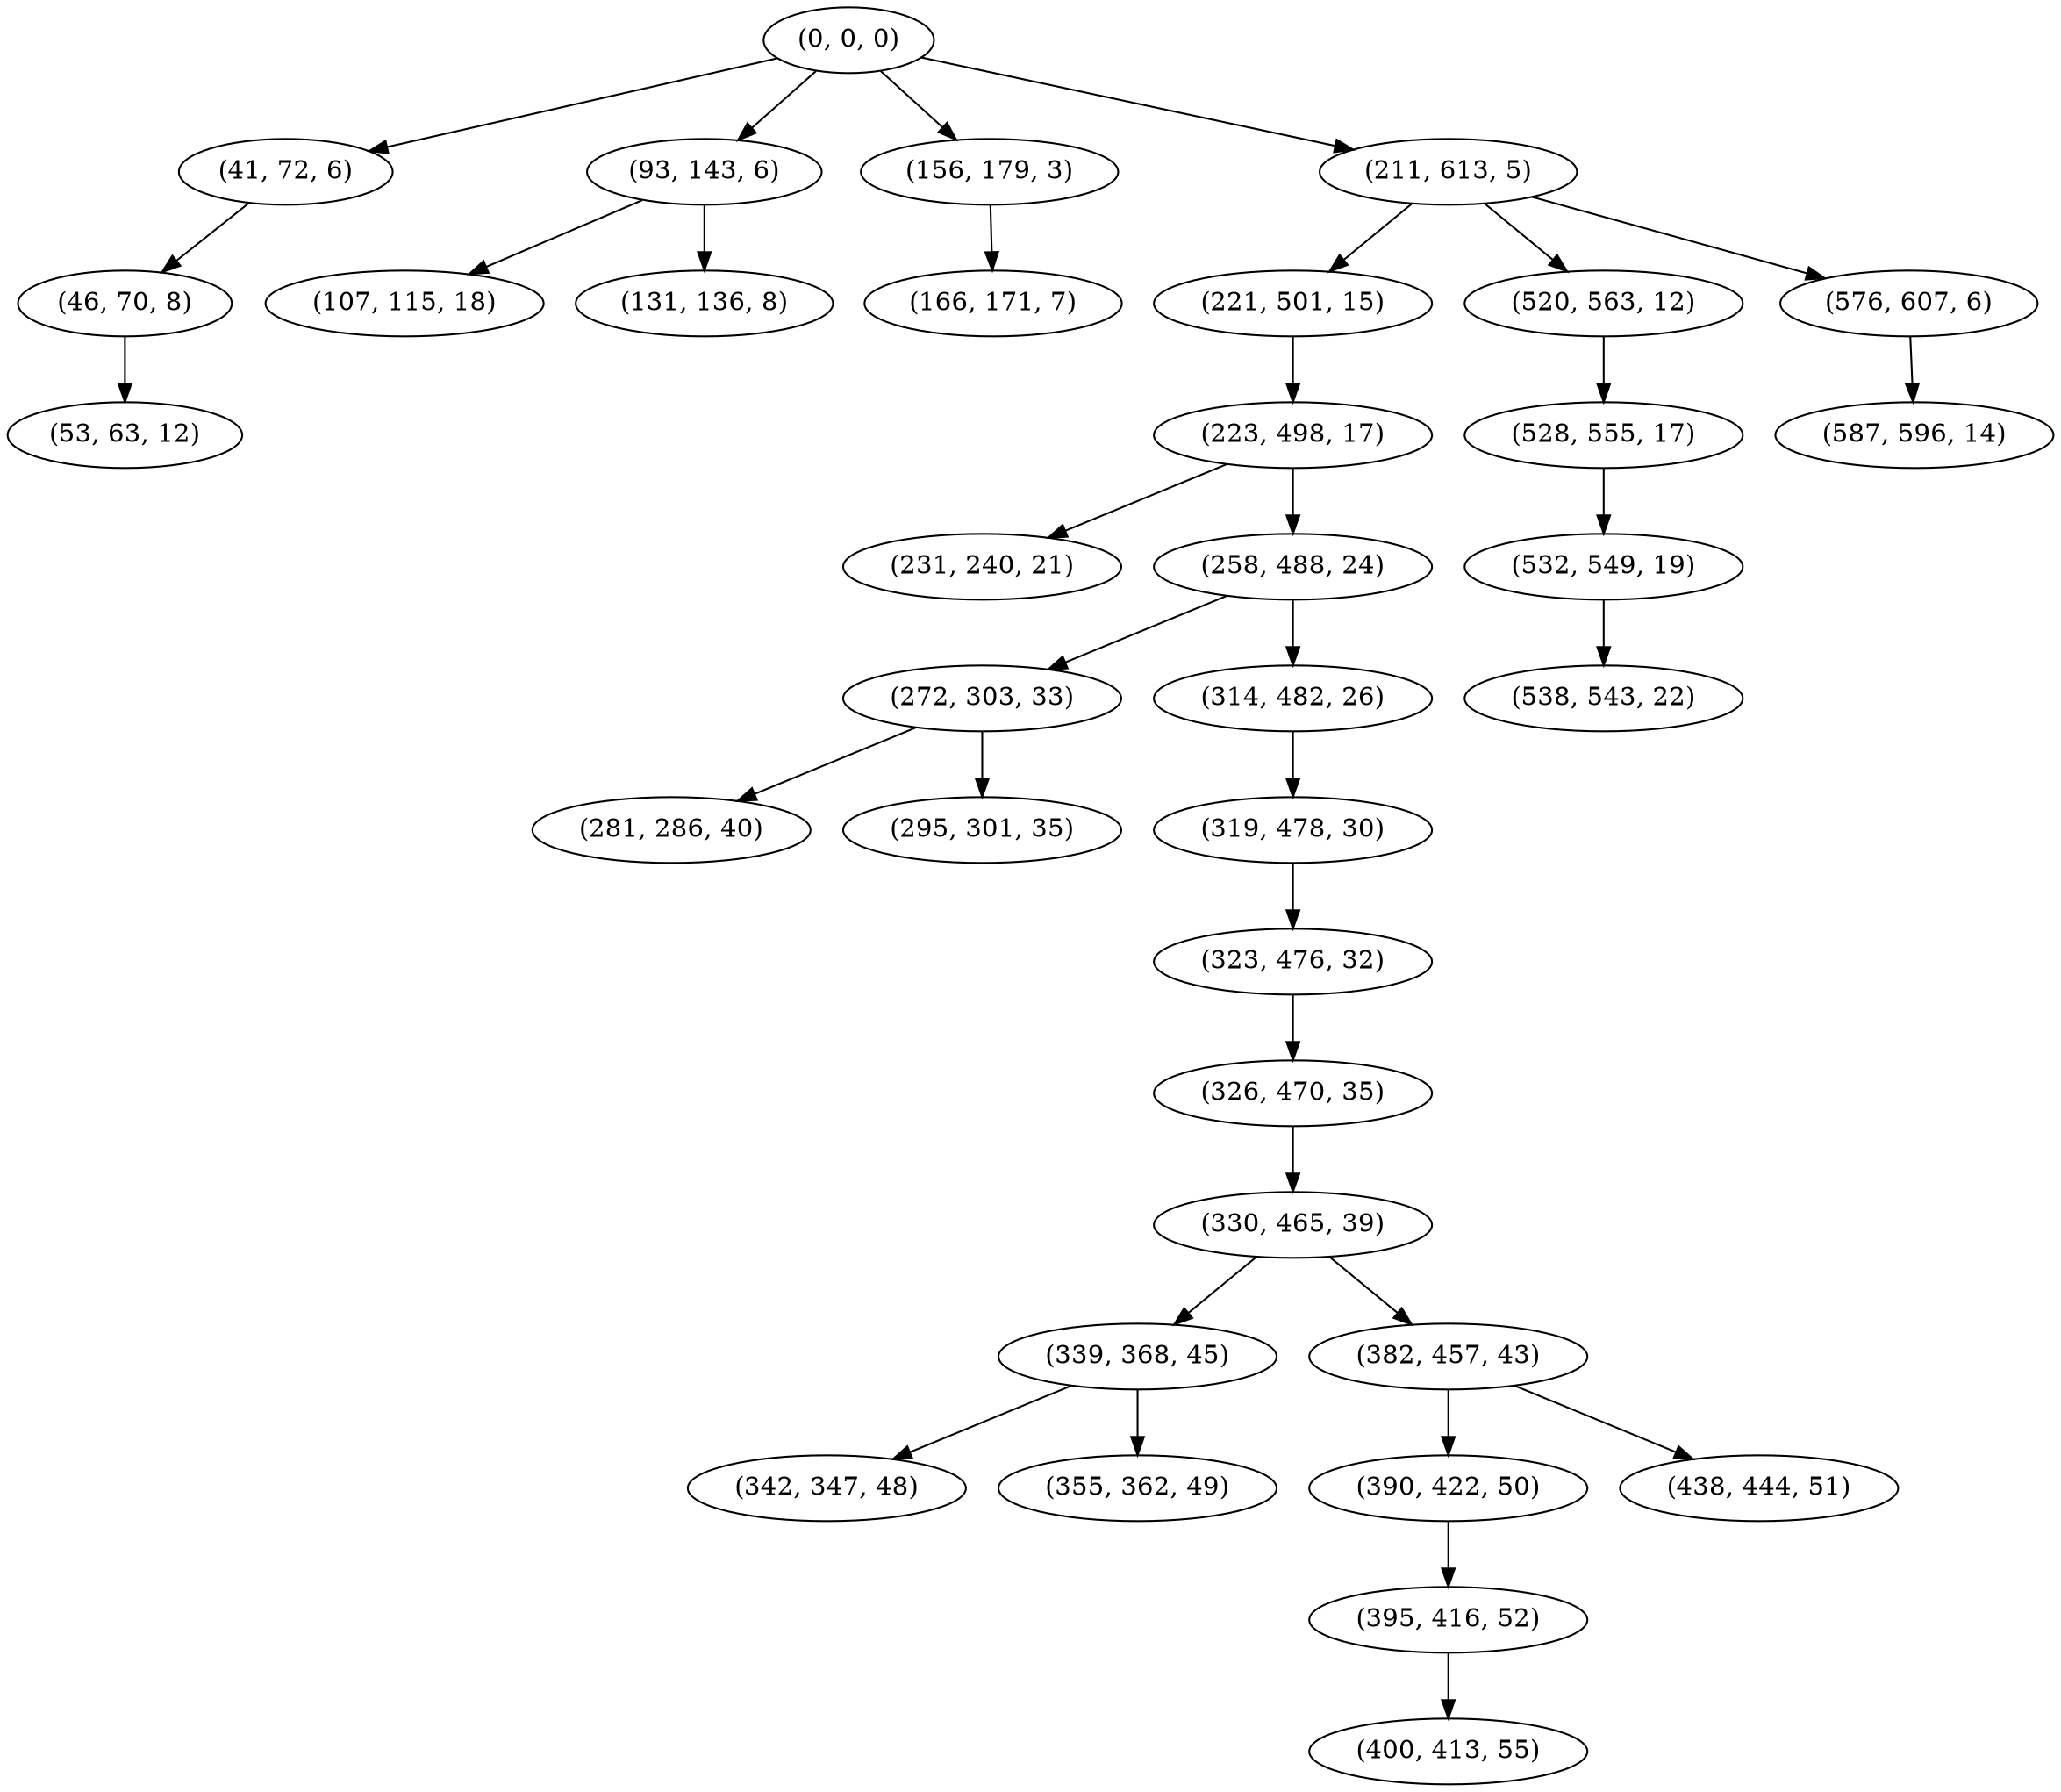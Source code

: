 digraph tree {
    "(0, 0, 0)";
    "(41, 72, 6)";
    "(46, 70, 8)";
    "(53, 63, 12)";
    "(93, 143, 6)";
    "(107, 115, 18)";
    "(131, 136, 8)";
    "(156, 179, 3)";
    "(166, 171, 7)";
    "(211, 613, 5)";
    "(221, 501, 15)";
    "(223, 498, 17)";
    "(231, 240, 21)";
    "(258, 488, 24)";
    "(272, 303, 33)";
    "(281, 286, 40)";
    "(295, 301, 35)";
    "(314, 482, 26)";
    "(319, 478, 30)";
    "(323, 476, 32)";
    "(326, 470, 35)";
    "(330, 465, 39)";
    "(339, 368, 45)";
    "(342, 347, 48)";
    "(355, 362, 49)";
    "(382, 457, 43)";
    "(390, 422, 50)";
    "(395, 416, 52)";
    "(400, 413, 55)";
    "(438, 444, 51)";
    "(520, 563, 12)";
    "(528, 555, 17)";
    "(532, 549, 19)";
    "(538, 543, 22)";
    "(576, 607, 6)";
    "(587, 596, 14)";
    "(0, 0, 0)" -> "(41, 72, 6)";
    "(0, 0, 0)" -> "(93, 143, 6)";
    "(0, 0, 0)" -> "(156, 179, 3)";
    "(0, 0, 0)" -> "(211, 613, 5)";
    "(41, 72, 6)" -> "(46, 70, 8)";
    "(46, 70, 8)" -> "(53, 63, 12)";
    "(93, 143, 6)" -> "(107, 115, 18)";
    "(93, 143, 6)" -> "(131, 136, 8)";
    "(156, 179, 3)" -> "(166, 171, 7)";
    "(211, 613, 5)" -> "(221, 501, 15)";
    "(211, 613, 5)" -> "(520, 563, 12)";
    "(211, 613, 5)" -> "(576, 607, 6)";
    "(221, 501, 15)" -> "(223, 498, 17)";
    "(223, 498, 17)" -> "(231, 240, 21)";
    "(223, 498, 17)" -> "(258, 488, 24)";
    "(258, 488, 24)" -> "(272, 303, 33)";
    "(258, 488, 24)" -> "(314, 482, 26)";
    "(272, 303, 33)" -> "(281, 286, 40)";
    "(272, 303, 33)" -> "(295, 301, 35)";
    "(314, 482, 26)" -> "(319, 478, 30)";
    "(319, 478, 30)" -> "(323, 476, 32)";
    "(323, 476, 32)" -> "(326, 470, 35)";
    "(326, 470, 35)" -> "(330, 465, 39)";
    "(330, 465, 39)" -> "(339, 368, 45)";
    "(330, 465, 39)" -> "(382, 457, 43)";
    "(339, 368, 45)" -> "(342, 347, 48)";
    "(339, 368, 45)" -> "(355, 362, 49)";
    "(382, 457, 43)" -> "(390, 422, 50)";
    "(382, 457, 43)" -> "(438, 444, 51)";
    "(390, 422, 50)" -> "(395, 416, 52)";
    "(395, 416, 52)" -> "(400, 413, 55)";
    "(520, 563, 12)" -> "(528, 555, 17)";
    "(528, 555, 17)" -> "(532, 549, 19)";
    "(532, 549, 19)" -> "(538, 543, 22)";
    "(576, 607, 6)" -> "(587, 596, 14)";
}
